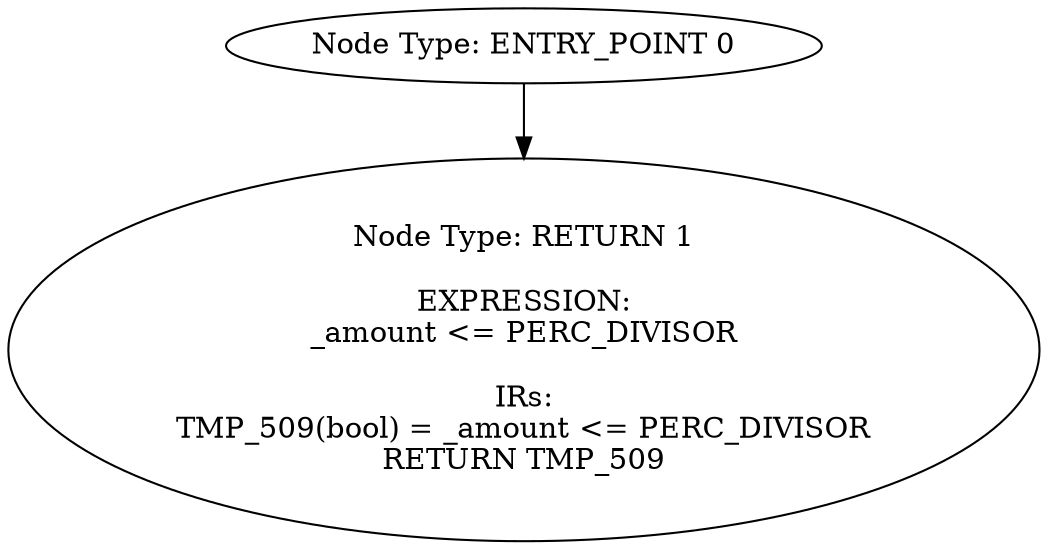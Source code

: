 digraph{
0[label="Node Type: ENTRY_POINT 0
"];
0->1;
1[label="Node Type: RETURN 1

EXPRESSION:
_amount <= PERC_DIVISOR

IRs:
TMP_509(bool) = _amount <= PERC_DIVISOR
RETURN TMP_509"];
}
